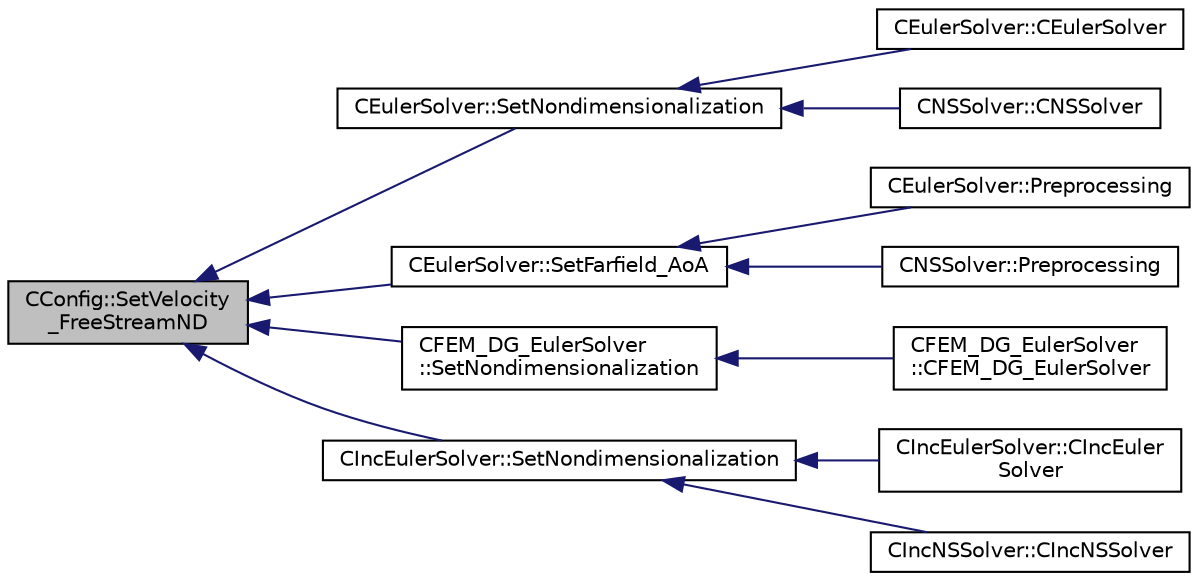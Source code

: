 digraph "CConfig::SetVelocity_FreeStreamND"
{
  edge [fontname="Helvetica",fontsize="10",labelfontname="Helvetica",labelfontsize="10"];
  node [fontname="Helvetica",fontsize="10",shape=record];
  rankdir="LR";
  Node15806 [label="CConfig::SetVelocity\l_FreeStreamND",height=0.2,width=0.4,color="black", fillcolor="grey75", style="filled", fontcolor="black"];
  Node15806 -> Node15807 [dir="back",color="midnightblue",fontsize="10",style="solid",fontname="Helvetica"];
  Node15807 [label="CEulerSolver::SetNondimensionalization",height=0.2,width=0.4,color="black", fillcolor="white", style="filled",URL="$class_c_euler_solver.html#a1c633d6e77fefb2e76308e2ba0af0c2c",tooltip="Set the solver nondimensionalization. "];
  Node15807 -> Node15808 [dir="back",color="midnightblue",fontsize="10",style="solid",fontname="Helvetica"];
  Node15808 [label="CEulerSolver::CEulerSolver",height=0.2,width=0.4,color="black", fillcolor="white", style="filled",URL="$class_c_euler_solver.html#ae1e74218b4e943111b100d7ddcbd4db9"];
  Node15807 -> Node15809 [dir="back",color="midnightblue",fontsize="10",style="solid",fontname="Helvetica"];
  Node15809 [label="CNSSolver::CNSSolver",height=0.2,width=0.4,color="black", fillcolor="white", style="filled",URL="$class_c_n_s_solver.html#a2a8ad49c42b4546696e631cf44b7788b"];
  Node15806 -> Node15810 [dir="back",color="midnightblue",fontsize="10",style="solid",fontname="Helvetica"];
  Node15810 [label="CEulerSolver::SetFarfield_AoA",height=0.2,width=0.4,color="black", fillcolor="white", style="filled",URL="$class_c_euler_solver.html#ae9346f0feebb8b28613bfc7838d3d121",tooltip="Update the AoA and freestream velocity at the farfield. "];
  Node15810 -> Node15811 [dir="back",color="midnightblue",fontsize="10",style="solid",fontname="Helvetica"];
  Node15811 [label="CEulerSolver::Preprocessing",height=0.2,width=0.4,color="black", fillcolor="white", style="filled",URL="$class_c_euler_solver.html#a8b89e1bfce33284c2d8f5f00f82f3f3f",tooltip="Compute primitive variables and their gradients. "];
  Node15810 -> Node15812 [dir="back",color="midnightblue",fontsize="10",style="solid",fontname="Helvetica"];
  Node15812 [label="CNSSolver::Preprocessing",height=0.2,width=0.4,color="black", fillcolor="white", style="filled",URL="$class_c_n_s_solver.html#a028c83d18cf8520dff2f9628d8a04e4b",tooltip="Restart residual and compute gradients. "];
  Node15806 -> Node15813 [dir="back",color="midnightblue",fontsize="10",style="solid",fontname="Helvetica"];
  Node15813 [label="CFEM_DG_EulerSolver\l::SetNondimensionalization",height=0.2,width=0.4,color="black", fillcolor="white", style="filled",URL="$class_c_f_e_m___d_g___euler_solver.html#a31316dc2fe564329d9bb372961b10a3a",tooltip="Set the fluid solver nondimensionalization. "];
  Node15813 -> Node15814 [dir="back",color="midnightblue",fontsize="10",style="solid",fontname="Helvetica"];
  Node15814 [label="CFEM_DG_EulerSolver\l::CFEM_DG_EulerSolver",height=0.2,width=0.4,color="black", fillcolor="white", style="filled",URL="$class_c_f_e_m___d_g___euler_solver.html#a70d30ef9e7cd7620d54ec73f4b1ed28c"];
  Node15806 -> Node15815 [dir="back",color="midnightblue",fontsize="10",style="solid",fontname="Helvetica"];
  Node15815 [label="CIncEulerSolver::SetNondimensionalization",height=0.2,width=0.4,color="black", fillcolor="white", style="filled",URL="$class_c_inc_euler_solver.html#a2cffaa24417cb3803d36d38b3874d6d0",tooltip="Set the solver nondimensionalization. "];
  Node15815 -> Node15816 [dir="back",color="midnightblue",fontsize="10",style="solid",fontname="Helvetica"];
  Node15816 [label="CIncEulerSolver::CIncEuler\lSolver",height=0.2,width=0.4,color="black", fillcolor="white", style="filled",URL="$class_c_inc_euler_solver.html#a91f644b8f9a00215bac5bcd31dfc06d8"];
  Node15815 -> Node15817 [dir="back",color="midnightblue",fontsize="10",style="solid",fontname="Helvetica"];
  Node15817 [label="CIncNSSolver::CIncNSSolver",height=0.2,width=0.4,color="black", fillcolor="white", style="filled",URL="$class_c_inc_n_s_solver.html#a82152ac7e91fb1c5c073d98a1f08e2aa"];
}
